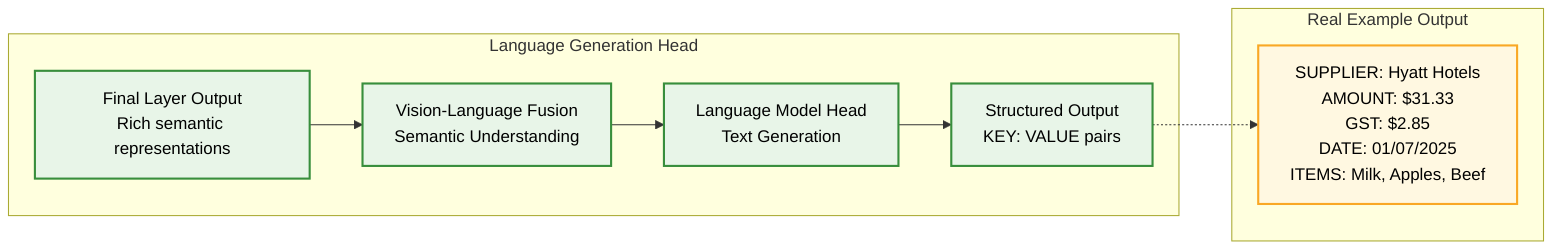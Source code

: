 graph LR
    subgraph language ["Language Generation Head"]
        A[Final Layer Output<br/>Rich semantic representations] --> B[Vision-Language Fusion<br/>Semantic Understanding] --> C[Language Model Head<br/>Text Generation] --> D[Structured Output<br/>KEY: VALUE pairs]
    end
    
    subgraph example ["Real Example Output"]
        E[SUPPLIER: Hyatt Hotels<br/>AMOUNT: $31.33<br/>GST: $2.85<br/>DATE: 01/07/2025<br/>ITEMS: Milk, Apples, Beef]
    end
    
    D -.-> E
    
    %% Styling
    classDef languageNode fill:#e8f5e8,stroke:#388e3c,stroke-width:2px,color:#000
    classDef exampleNode fill:#fff8e1,stroke:#f9a825,stroke-width:2px,color:#000
    
    class A,B,C,D languageNode
    class E exampleNode